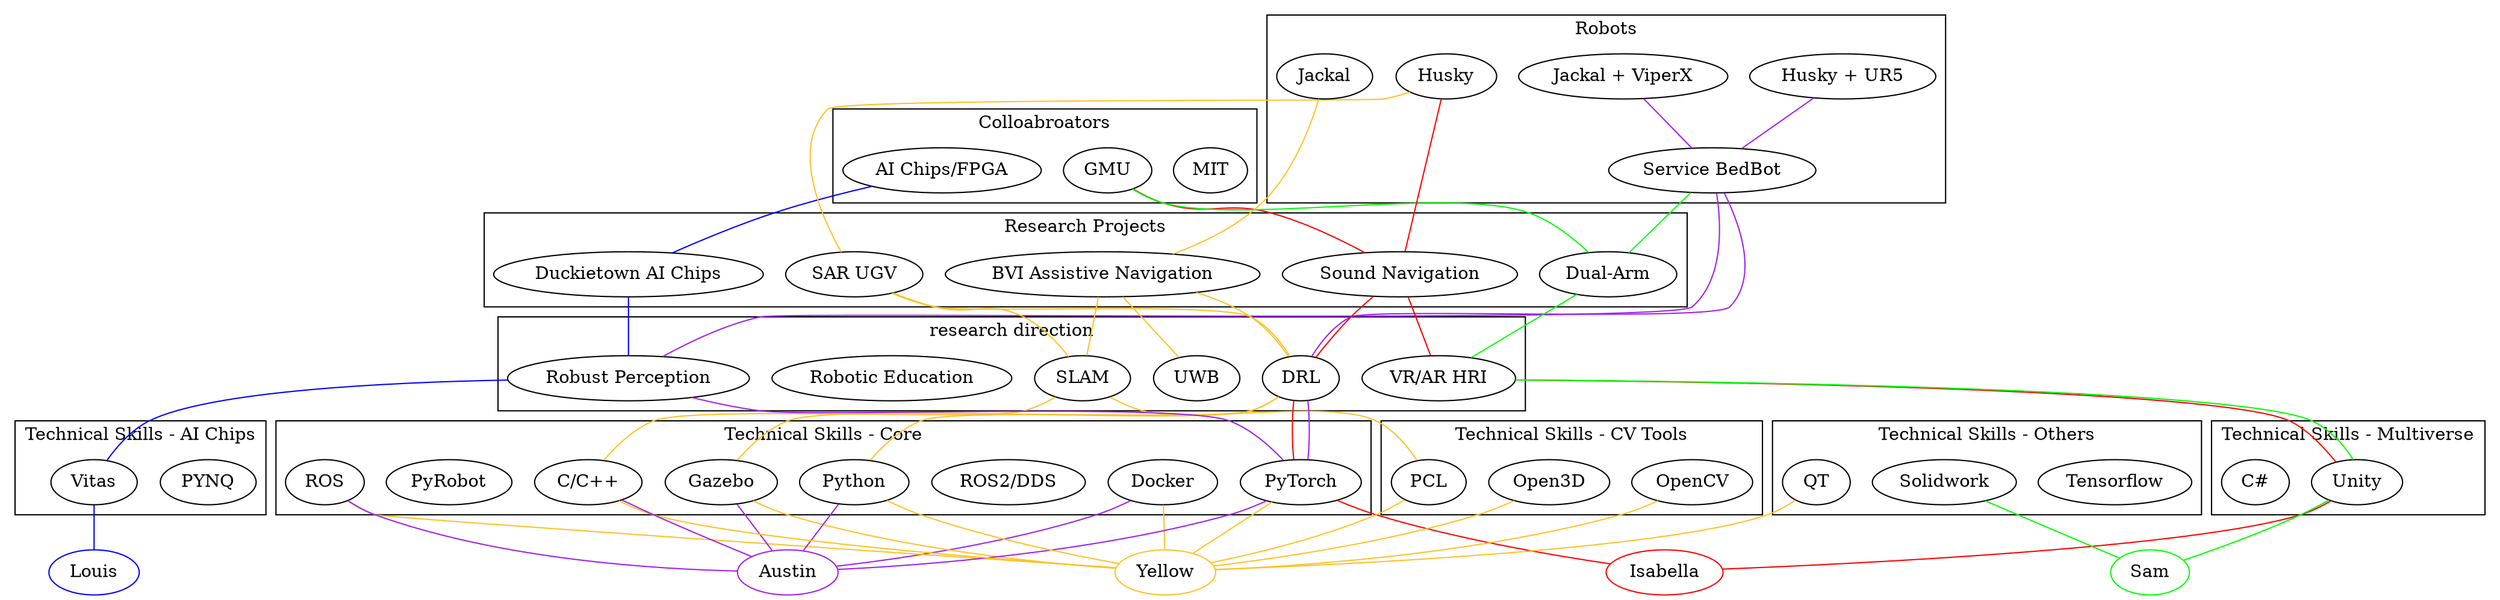 
graph {
subgraph cluster_A {
label = "Colloabroators" ;
"MIT" "GMU" "AI Chips/FPGA"
}

subgraph cluster_A1 {
label = "Robots" ;
"Husky" "Husky + UR5" "Jackal" "Jackal + ViperX" "Service BedBot"
}

subgraph cluster_B{
label = "Research Projects" ;
"Duckietown AI Chips" "Sound Navigation" "Dual-Arm" "SAR UGV" "BVI Assistive Navigation"

}

subgraph cluster_C{
label = "research direction";
"SLAM" "DRL" "Robust Perception" "VR/AR HRI" "Robotic Education" "UWB"
}

subgraph cluster_D{
label = "Technical Skills - Core" ;
"Docker" "ROS" "ROS2/DDS" "Gazebo" "PyTorch" "Python" "PyRobot" "C/C++"
}

subgraph cluster_D1{
label = "Technical Skills - Multiverse" ;
"Unity" "C#"
}

subgraph cluster_D2{
label = "Technical Skills - AI Chips" ;
 "PYNQ" "Vitas"
}

subgraph cluster_D3{
label = "Technical Skills - CV Tools" ;
 "OpenCV" "Open3D" "PCL"
}

subgraph cluster_D4{
label = "Technical Skills - Others" ;
"ROS" "ROS2/DDS" "Tensorflow" "Solidwork" "QT"
}

"Isabella" [color=red];
"GMU" -- "Sound Navigation" -- "VR/AR HRI" -- "Unity" -- "Isabella"[color=red];
"Husky" --  "Sound Navigation" -- "DRL" -- "PyTorch" -- "Isabella"[color=red];


"Sam" [color=green];
"GMU" -- "Dual-Arm" -- "VR/AR HRI" -- "Unity" -- "Sam"[color=green];
"Service BedBot" --  "Dual-Arm" [color=green];
"Solidwork" -- "Sam"[color=green];

"Louis" [color=blue];
"AI Chips/FPGA" -- "Duckietown AI Chips" -- "Robust Perception" -- "Vitas" -- "Louis"[color=blue];

"Yellow" [color=goldenrod1];
"Jackal" -- "BVI Assistive Navigation" -- "DRL"[color=goldenrod1] ;
            "BVI Assistive Navigation" -- "SLAM" -- "PCL"[color=goldenrod1] ;"SLAM" -- "C/C++"[color=goldenrod1] ;
            "BVI Assistive Navigation" -- "UWB"[color=goldenrod1] ;
"Husky" -- "SAR UGV" -- "DRL"[color=goldenrod1];"DRL" -- "Gazebo"[color=goldenrod1];"DRL" -- "Python"[color=goldenrod1];
           "SAR UGV" -- "SLAM"[color=goldenrod1];
"C/C++" -- "Yellow"[color=goldenrod1] ;"Python" -- "Yellow"[color=goldenrod1] ;"PyTorch" -- "Yellow"[color=goldenrod1] ;"Gazebo" -- "Yellow"[color=goldenrod1] ;"ROS" -- "Yellow"[color=goldenrod1] ;"Docker" -- "Yellow"[color=goldenrod1] ;"QT" -- "Yellow"[color=goldenrod1] ;"OpenCV" -- "Yellow"[color=goldenrod1] ;"Open3D" -- "Yellow"[color=goldenrod1] ;"PCL" -- "Yellow"[color=goldenrod1] ;


"Austin" [color=purple];
"Jackal + ViperX" -- "Service BedBot" -- "DRL" -- "PyTorch"[color=purple] ;
                     "Service BedBot" -- "Robust Perception" -- "PyTorch"[color=purple];
"Husky + UR5" -- "Service BedBot"[color=purple] ;
"C/C++" -- "Austin"[color=purple] ;"Python" -- "Austin"[color=purple] ;"PyTorch" -- "Austin"[color=purple] ;"Gazebo" -- "Austin"[color=purple] ;"ROS" -- "Austin"[color=purple] ;"Docker" -- "Austin"[color=purple];
}

